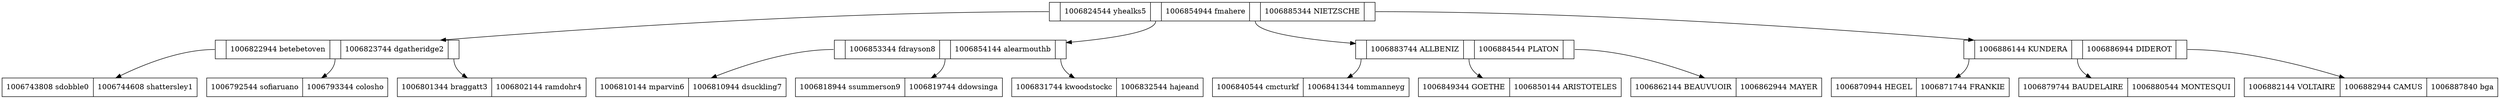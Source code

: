 digraph G {
node[shape=record]
		//Agregar Nodos Rama
R0x7f4a3c02ec60[label="<C1>|1006824544 
 yhealks5|<C2>|1006854944 
 fmahere|<C3>|1006885344 
 NIETZSCHE|<C4>"];
R0x7f4a3c02e620[label="<C1>|1006822944 
 betebetoven|<C2>|1006823744 
 dgatheridge2|<C3>"];
R0x7f4a3c01b100[label="1006743808 
 sdobble0|1006744608 
 shattersley1"];
R0x7f4a3c026f60[label="1006792544 
 sofiaruano|1006793344 
 colosho"];
R0x7f4a3c0291c0[label="1006801344 
 braggatt3|1006802144 
 ramdohr4"];
R0x7f4a3c035ce0[label="<C1>|1006853344 
 fdrayson8|<C2>|1006854144 
 alearmouthb|<C3>"];
R0x7f4a3c02b420[label="1006810144 
 mparvin6|1006810944 
 dsuckling7"];
R0x7f4a3c02d680[label="1006818944 
 ssummerson9|1006819744 
 ddowsinga"];
R0x7f4a3c030880[label="1006831744 
 kwoodstockc|1006832544 
 hajeand"];
R0x7f4a3c03d3a0[label="<C1>|1006883744 
 ALLBENIZ|<C2>|1006884544 
 PLATON|<C3>"];
R0x7f4a3c032ae0[label="1006840544 
 cmcturkf|1006841344 
 tommanneyg"];
R0x7f4a3c034d40[label="1006849344 
 GOETHE|1006850144 
 ARISTOTELES"];
R0x7f4a3c037f40[label="1006862144 
 BEAUVUOIR|1006862944 
 MAYER"];
R0x7f4a3c03dd00[label="<C1>|1006886144 
 KUNDERA|<C2>|1006886944 
 DIDEROT|<C3>"];
R0x7f4a3c03a1a0[label="1006870944 
 HEGEL|1006871744 
 FRANKIE"];
R0x7f4a3c03c400[label="1006879744 
 BAUDELAIRE|1006880544 
 MONTESQUI"];
R0x7f4a3c03cd60[label="1006882144 
 VOLTAIRE|1006882944 
 CAMUS|1006887840 
 bga"];
		//Agregar conexiones
R0x7f4a3c02ec60:C1->R0x7f4a3c02e620;
R0x7f4a3c02e620:C1->R0x7f4a3c01b100;
R0x7f4a3c02e620:C2->R0x7f4a3c026f60;
R0x7f4a3c02e620:C3->R0x7f4a3c0291c0;
R0x7f4a3c02ec60:C2->R0x7f4a3c035ce0;
R0x7f4a3c035ce0:C1->R0x7f4a3c02b420;
R0x7f4a3c035ce0:C2->R0x7f4a3c02d680;
R0x7f4a3c035ce0:C3->R0x7f4a3c030880;
R0x7f4a3c02ec60:C3->R0x7f4a3c03d3a0;
R0x7f4a3c03d3a0:C1->R0x7f4a3c032ae0;
R0x7f4a3c03d3a0:C2->R0x7f4a3c034d40;
R0x7f4a3c03d3a0:C3->R0x7f4a3c037f40;
R0x7f4a3c02ec60:C4->R0x7f4a3c03dd00;
R0x7f4a3c03dd00:C1->R0x7f4a3c03a1a0;
R0x7f4a3c03dd00:C2->R0x7f4a3c03c400;
R0x7f4a3c03dd00:C3->R0x7f4a3c03cd60;
}